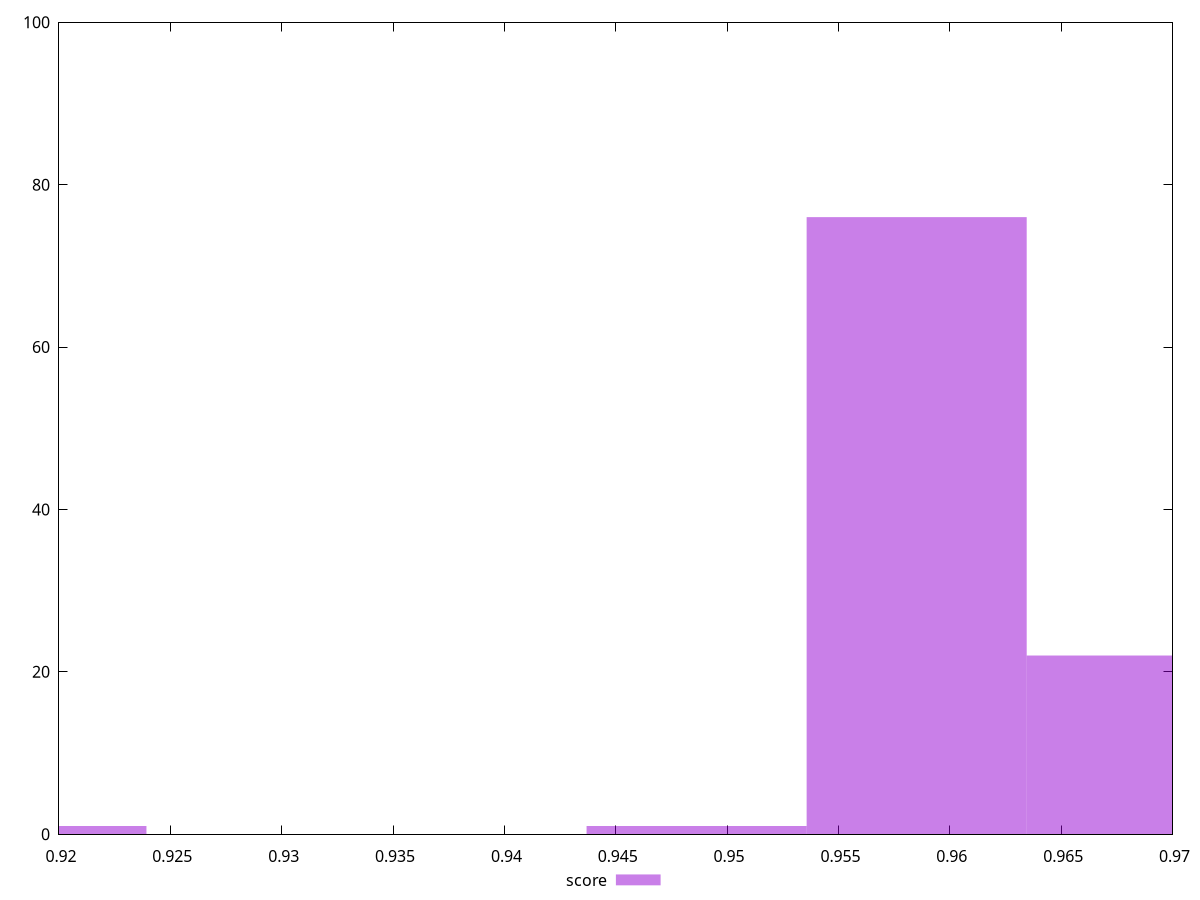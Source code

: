 reset

$score <<EOF
0.9189859854180239 1
0.9585122643607347 76
0.9683938340964123 22
0.9486306946250569 1
EOF

set key outside below
set boxwidth 0.009881569735677677
set xrange [0.92:0.97]
set yrange [0:100]
set trange [0:100]
set style fill transparent solid 0.5 noborder
set terminal svg size 640, 490 enhanced background rgb 'white'
set output "reports/report_00033_2021-03-01T14-23-16.841Z/bootup-time/samples/astro/score/histogram.svg"

plot $score title "score" with boxes

reset
